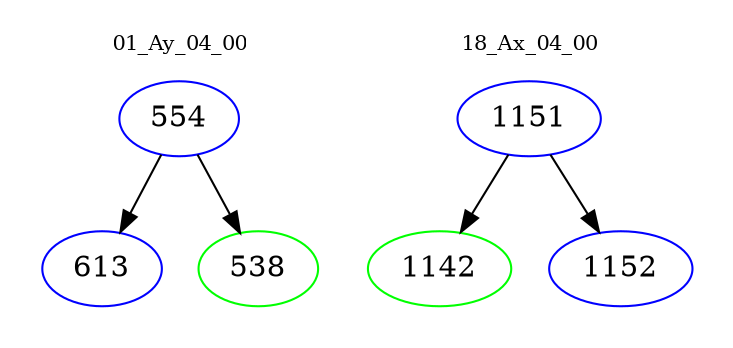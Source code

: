 digraph{
subgraph cluster_0 {
color = white
label = "01_Ay_04_00";
fontsize=10;
T0_554 [label="554", color="blue"]
T0_554 -> T0_613 [color="black"]
T0_613 [label="613", color="blue"]
T0_554 -> T0_538 [color="black"]
T0_538 [label="538", color="green"]
}
subgraph cluster_1 {
color = white
label = "18_Ax_04_00";
fontsize=10;
T1_1151 [label="1151", color="blue"]
T1_1151 -> T1_1142 [color="black"]
T1_1142 [label="1142", color="green"]
T1_1151 -> T1_1152 [color="black"]
T1_1152 [label="1152", color="blue"]
}
}
